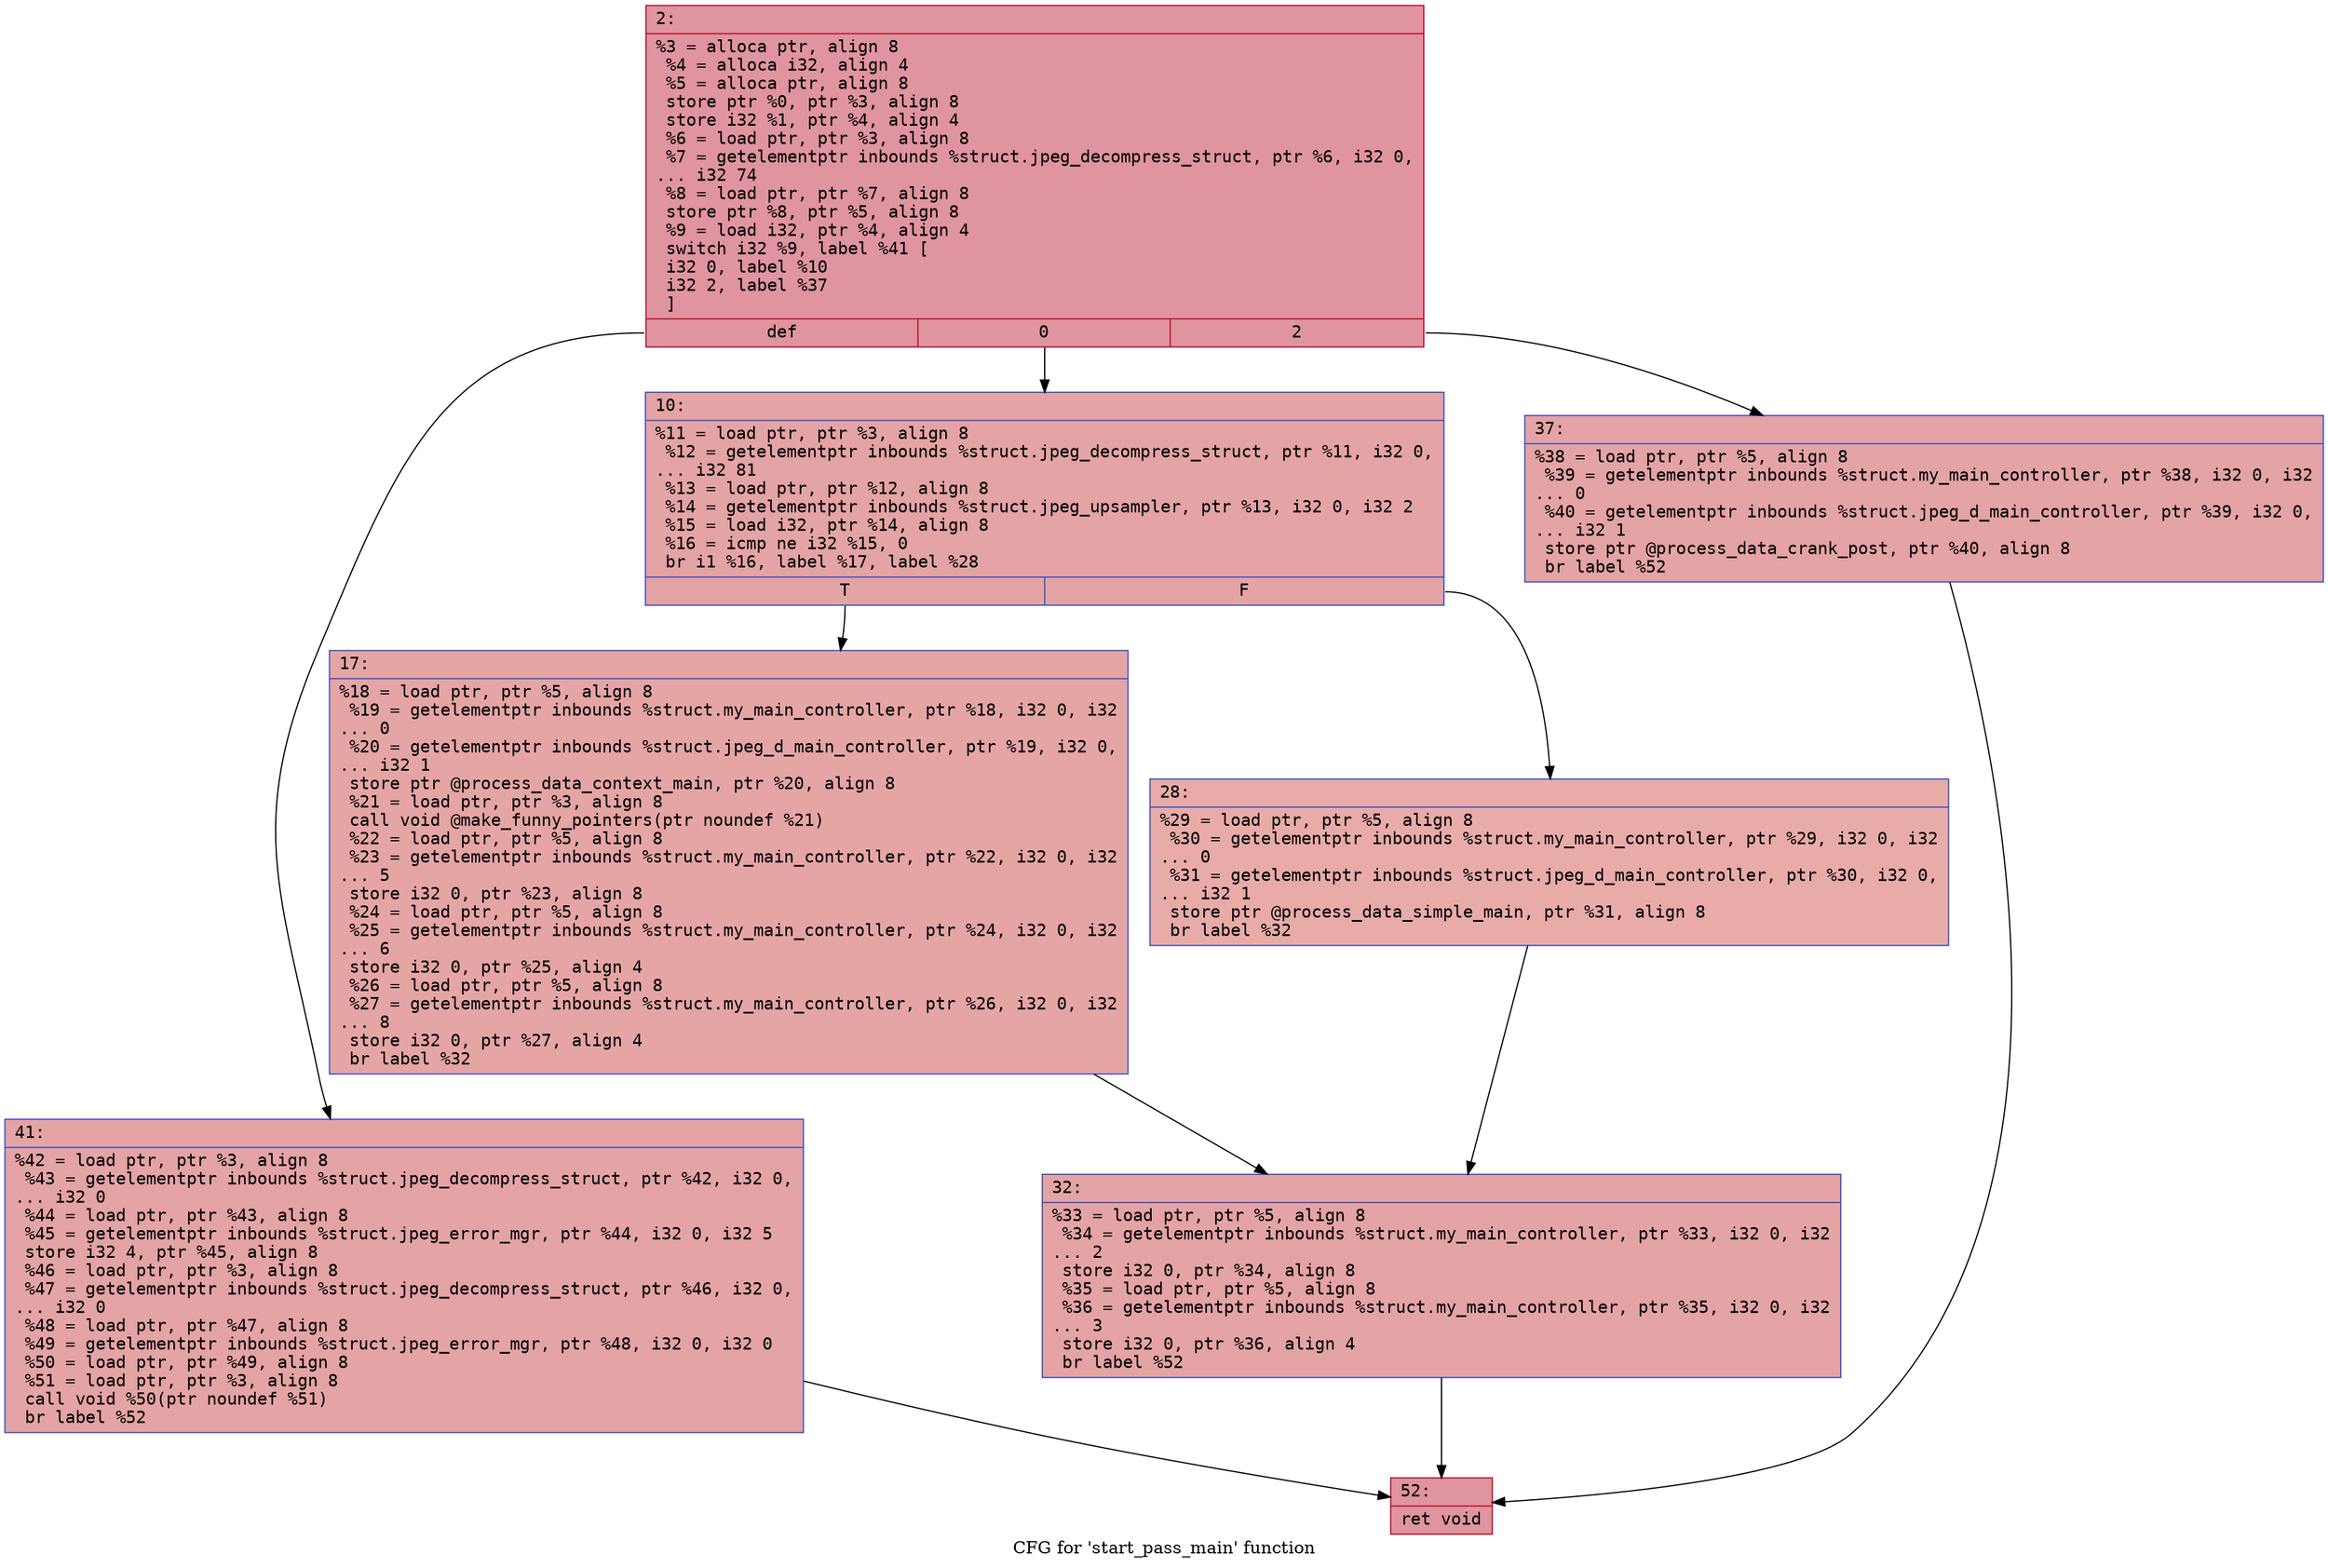 digraph "CFG for 'start_pass_main' function" {
	label="CFG for 'start_pass_main' function";

	Node0x60000199a350 [shape=record,color="#b70d28ff", style=filled, fillcolor="#b70d2870" fontname="Courier",label="{2:\l|  %3 = alloca ptr, align 8\l  %4 = alloca i32, align 4\l  %5 = alloca ptr, align 8\l  store ptr %0, ptr %3, align 8\l  store i32 %1, ptr %4, align 4\l  %6 = load ptr, ptr %3, align 8\l  %7 = getelementptr inbounds %struct.jpeg_decompress_struct, ptr %6, i32 0,\l... i32 74\l  %8 = load ptr, ptr %7, align 8\l  store ptr %8, ptr %5, align 8\l  %9 = load i32, ptr %4, align 4\l  switch i32 %9, label %41 [\l    i32 0, label %10\l    i32 2, label %37\l  ]\l|{<s0>def|<s1>0|<s2>2}}"];
	Node0x60000199a350:s0 -> Node0x60000199a530[tooltip="2 -> 41\nProbability 33.33%" ];
	Node0x60000199a350:s1 -> Node0x60000199a3a0[tooltip="2 -> 10\nProbability 33.33%" ];
	Node0x60000199a350:s2 -> Node0x60000199a4e0[tooltip="2 -> 37\nProbability 33.33%" ];
	Node0x60000199a3a0 [shape=record,color="#3d50c3ff", style=filled, fillcolor="#c32e3170" fontname="Courier",label="{10:\l|  %11 = load ptr, ptr %3, align 8\l  %12 = getelementptr inbounds %struct.jpeg_decompress_struct, ptr %11, i32 0,\l... i32 81\l  %13 = load ptr, ptr %12, align 8\l  %14 = getelementptr inbounds %struct.jpeg_upsampler, ptr %13, i32 0, i32 2\l  %15 = load i32, ptr %14, align 8\l  %16 = icmp ne i32 %15, 0\l  br i1 %16, label %17, label %28\l|{<s0>T|<s1>F}}"];
	Node0x60000199a3a0:s0 -> Node0x60000199a3f0[tooltip="10 -> 17\nProbability 62.50%" ];
	Node0x60000199a3a0:s1 -> Node0x60000199a440[tooltip="10 -> 28\nProbability 37.50%" ];
	Node0x60000199a3f0 [shape=record,color="#3d50c3ff", style=filled, fillcolor="#c5333470" fontname="Courier",label="{17:\l|  %18 = load ptr, ptr %5, align 8\l  %19 = getelementptr inbounds %struct.my_main_controller, ptr %18, i32 0, i32\l... 0\l  %20 = getelementptr inbounds %struct.jpeg_d_main_controller, ptr %19, i32 0,\l... i32 1\l  store ptr @process_data_context_main, ptr %20, align 8\l  %21 = load ptr, ptr %3, align 8\l  call void @make_funny_pointers(ptr noundef %21)\l  %22 = load ptr, ptr %5, align 8\l  %23 = getelementptr inbounds %struct.my_main_controller, ptr %22, i32 0, i32\l... 5\l  store i32 0, ptr %23, align 8\l  %24 = load ptr, ptr %5, align 8\l  %25 = getelementptr inbounds %struct.my_main_controller, ptr %24, i32 0, i32\l... 6\l  store i32 0, ptr %25, align 4\l  %26 = load ptr, ptr %5, align 8\l  %27 = getelementptr inbounds %struct.my_main_controller, ptr %26, i32 0, i32\l... 8\l  store i32 0, ptr %27, align 4\l  br label %32\l}"];
	Node0x60000199a3f0 -> Node0x60000199a490[tooltip="17 -> 32\nProbability 100.00%" ];
	Node0x60000199a440 [shape=record,color="#3d50c3ff", style=filled, fillcolor="#cc403a70" fontname="Courier",label="{28:\l|  %29 = load ptr, ptr %5, align 8\l  %30 = getelementptr inbounds %struct.my_main_controller, ptr %29, i32 0, i32\l... 0\l  %31 = getelementptr inbounds %struct.jpeg_d_main_controller, ptr %30, i32 0,\l... i32 1\l  store ptr @process_data_simple_main, ptr %31, align 8\l  br label %32\l}"];
	Node0x60000199a440 -> Node0x60000199a490[tooltip="28 -> 32\nProbability 100.00%" ];
	Node0x60000199a490 [shape=record,color="#3d50c3ff", style=filled, fillcolor="#c32e3170" fontname="Courier",label="{32:\l|  %33 = load ptr, ptr %5, align 8\l  %34 = getelementptr inbounds %struct.my_main_controller, ptr %33, i32 0, i32\l... 2\l  store i32 0, ptr %34, align 8\l  %35 = load ptr, ptr %5, align 8\l  %36 = getelementptr inbounds %struct.my_main_controller, ptr %35, i32 0, i32\l... 3\l  store i32 0, ptr %36, align 4\l  br label %52\l}"];
	Node0x60000199a490 -> Node0x60000199a580[tooltip="32 -> 52\nProbability 100.00%" ];
	Node0x60000199a4e0 [shape=record,color="#3d50c3ff", style=filled, fillcolor="#c32e3170" fontname="Courier",label="{37:\l|  %38 = load ptr, ptr %5, align 8\l  %39 = getelementptr inbounds %struct.my_main_controller, ptr %38, i32 0, i32\l... 0\l  %40 = getelementptr inbounds %struct.jpeg_d_main_controller, ptr %39, i32 0,\l... i32 1\l  store ptr @process_data_crank_post, ptr %40, align 8\l  br label %52\l}"];
	Node0x60000199a4e0 -> Node0x60000199a580[tooltip="37 -> 52\nProbability 100.00%" ];
	Node0x60000199a530 [shape=record,color="#3d50c3ff", style=filled, fillcolor="#c32e3170" fontname="Courier",label="{41:\l|  %42 = load ptr, ptr %3, align 8\l  %43 = getelementptr inbounds %struct.jpeg_decompress_struct, ptr %42, i32 0,\l... i32 0\l  %44 = load ptr, ptr %43, align 8\l  %45 = getelementptr inbounds %struct.jpeg_error_mgr, ptr %44, i32 0, i32 5\l  store i32 4, ptr %45, align 8\l  %46 = load ptr, ptr %3, align 8\l  %47 = getelementptr inbounds %struct.jpeg_decompress_struct, ptr %46, i32 0,\l... i32 0\l  %48 = load ptr, ptr %47, align 8\l  %49 = getelementptr inbounds %struct.jpeg_error_mgr, ptr %48, i32 0, i32 0\l  %50 = load ptr, ptr %49, align 8\l  %51 = load ptr, ptr %3, align 8\l  call void %50(ptr noundef %51)\l  br label %52\l}"];
	Node0x60000199a530 -> Node0x60000199a580[tooltip="41 -> 52\nProbability 100.00%" ];
	Node0x60000199a580 [shape=record,color="#b70d28ff", style=filled, fillcolor="#b70d2870" fontname="Courier",label="{52:\l|  ret void\l}"];
}
